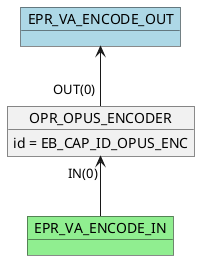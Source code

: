 @startuml

        object OPR_OPUS_ENCODER
        OPR_OPUS_ENCODER : id = EB_CAP_ID_OPUS_ENC
        object EPR_VA_ENCODE_IN #lightgreen
        OPR_OPUS_ENCODER "IN(0)" <-- EPR_VA_ENCODE_IN
        object EPR_VA_ENCODE_OUT #lightblue
        EPR_VA_ENCODE_OUT <-- "OUT(0)" OPR_OPUS_ENCODER
    @enduml
